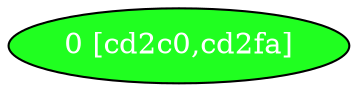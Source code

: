 diGraph libnss3{
	libnss3_0  [style=filled fillcolor="#20FF20" fontcolor="#ffffff" shape=oval label="0 [cd2c0,cd2fa]"]


}